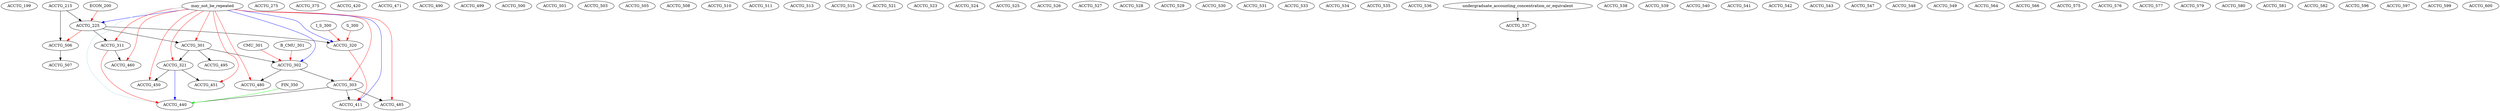 digraph G {
    ACCTG_199;
    ACCTG_215;
    edge [color=black];
    ACCTG_215 -> ACCTG_225;
    edge [color=red];
    ECON_200 -> ACCTG_225;
    edge [color=blue];
    may_not_be_repeated -> ACCTG_225;
    ACCTG_275;
    edge [color=black];
    ACCTG_225 -> ACCTG_301;
    edge [color=red];
    may_not_be_repeated -> ACCTG_301;
    edge [color=black];
    ACCTG_301 -> ACCTG_302;
    edge [color=red];
    B_CMU_301 -> ACCTG_302;
    CMU_301 -> ACCTG_302;
    edge [color=blue];
    may_not_be_repeated -> ACCTG_302;
    edge [color=black];
    ACCTG_302 -> ACCTG_303;
    edge [color=red];
    may_not_be_repeated -> ACCTG_303;
    edge [color=black];
    ACCTG_225 -> ACCTG_311;
    edge [color=red];
    may_not_be_repeated -> ACCTG_311;
    edge [color=black];
    ACCTG_225 -> ACCTG_320;
    edge [color=red];
    I_S_300 -> ACCTG_320;
    S_300 -> ACCTG_320;
    edge [color=blue];
    may_not_be_repeated -> ACCTG_320;
    edge [color=black];
    ACCTG_301 -> ACCTG_321;
    edge [color=red];
    may_not_be_repeated -> ACCTG_321;
    ACCTG_375;
    edge [color=black];
    ACCTG_303 -> ACCTG_411;
    edge [color=red];
    ACCTG_320 -> ACCTG_411;
    edge [color=blue];
    may_not_be_repeated -> ACCTG_411;
    ACCTG_420;
    edge [color=black];
    ACCTG_303 -> ACCTG_440;
    edge [color=red];
    ACCTG_311 -> ACCTG_440;
    edge [color=blue];
    ACCTG_321 -> ACCTG_440;
    edge [color=green];
    FIN_350 -> ACCTG_440;
    edge [color=lightblue];
    may_not_be_repeated -> ACCTG_440;
    edge [color=black];
    ACCTG_321 -> ACCTG_450;
    edge [color=red];
    may_not_be_repeated -> ACCTG_450;
    edge [color=black];
    ACCTG_321 -> ACCTG_451;
    edge [color=red];
    may_not_be_repeated -> ACCTG_451;
    edge [color=black];
    ACCTG_311 -> ACCTG_460;
    edge [color=red];
    may_not_be_repeated -> ACCTG_460;
    ACCTG_471;
    edge [color=black];
    ACCTG_302 -> ACCTG_480;
    edge [color=red];
    may_not_be_repeated -> ACCTG_480;
    edge [color=black];
    ACCTG_303 -> ACCTG_485;
    edge [color=red];
    may_not_be_repeated -> ACCTG_485;
    ACCTG_490;
    edge [color=black];
    ACCTG_301 -> ACCTG_495;
    ACCTG_499;
    ACCTG_500;
    ACCTG_501;
    ACCTG_503;
    ACCTG_505;
    edge [color=black];
    ACCTG_215 -> ACCTG_506;
    edge [color=red];
    ACCTG_225 -> ACCTG_506;
    edge [color=black];
    ACCTG_506 -> ACCTG_507;
    ACCTG_508;
    ACCTG_510;
    ACCTG_511;
    ACCTG_513;
    ACCTG_515;
    ACCTG_521;
    ACCTG_523;
    ACCTG_524;
    ACCTG_525;
    ACCTG_526;
    ACCTG_527;
    ACCTG_528;
    ACCTG_529;
    ACCTG_530;
    ACCTG_531;
    ACCTG_533;
    ACCTG_534;
    ACCTG_535;
    ACCTG_536;
    edge [color=black];
    undergraduate_accounting_concentration_or_equivalent -> ACCTG_537;
    ACCTG_538;
    ACCTG_539;
    ACCTG_540;
    ACCTG_541;
    ACCTG_542;
    ACCTG_543;
    ACCTG_547;
    ACCTG_548;
    ACCTG_549;
    ACCTG_564;
    ACCTG_566;
    ACCTG_575;
    ACCTG_576;
    ACCTG_577;
    ACCTG_579;
    ACCTG_580;
    ACCTG_581;
    ACCTG_582;
    ACCTG_596;
    ACCTG_597;
    ACCTG_599;
    ACCTG_600;
}
